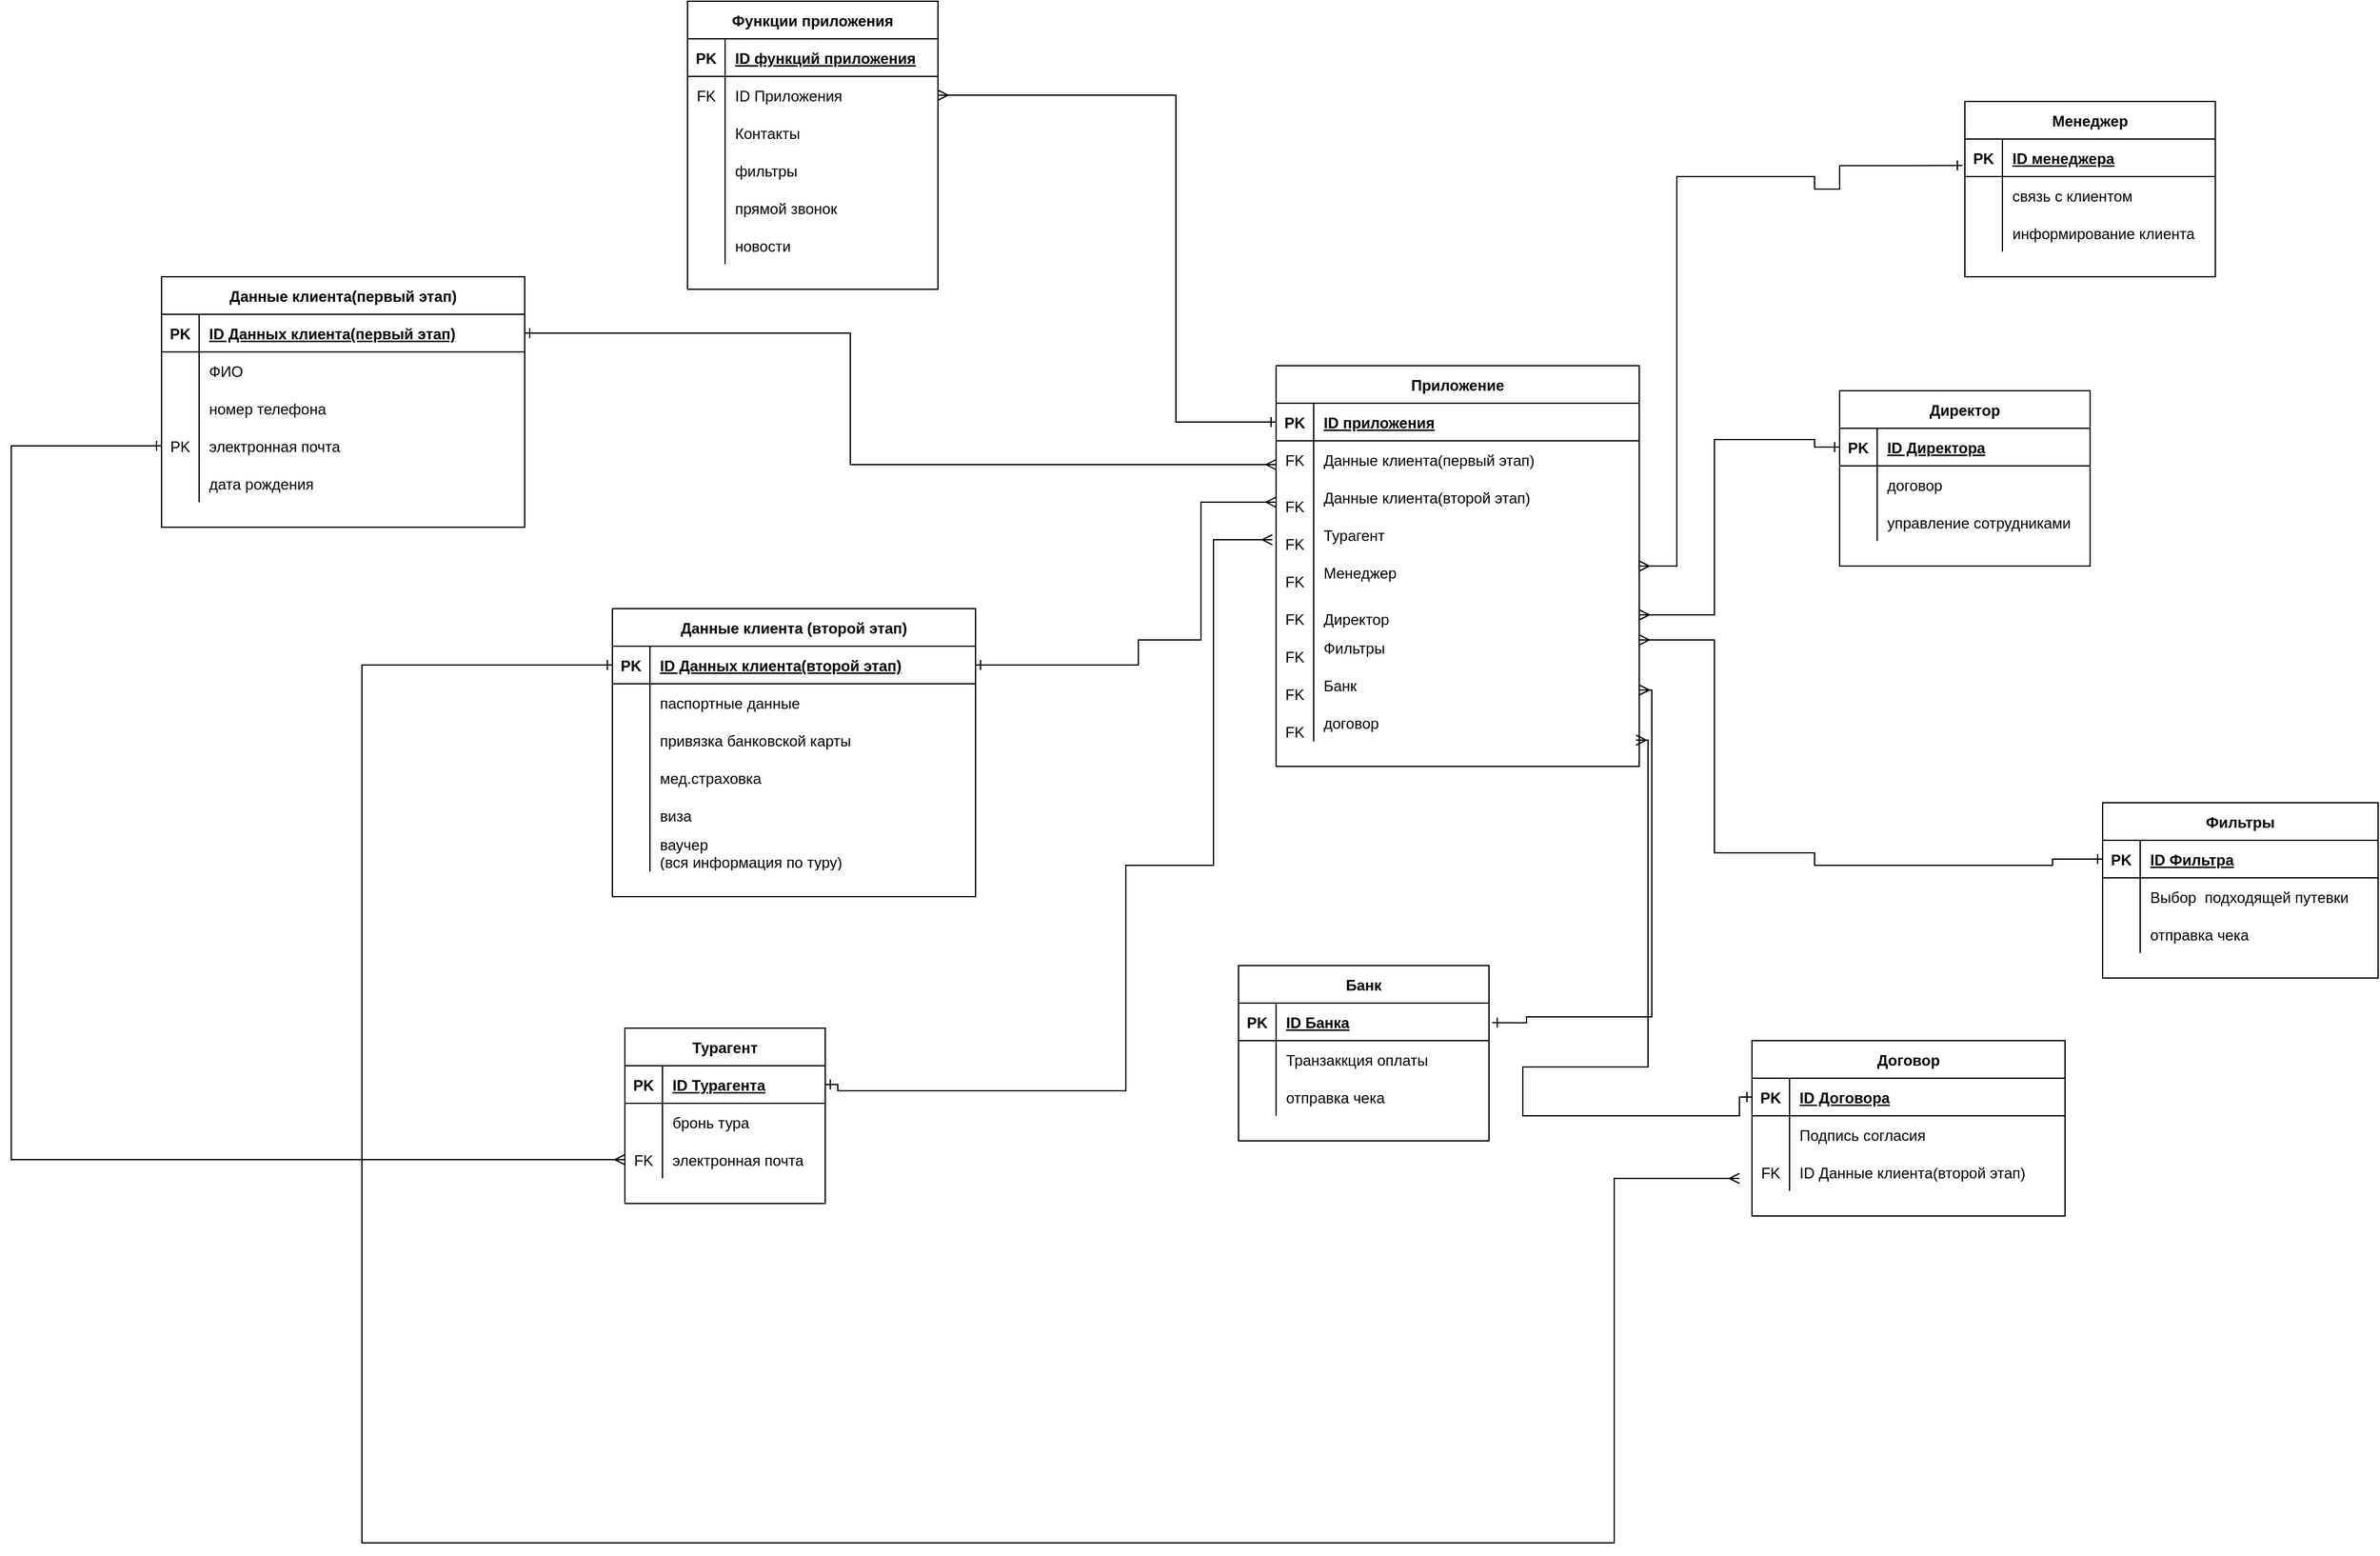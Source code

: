 <mxfile version="20.7.4" type="device"><diagram id="mZNyuh8ODdB-5tFxRqID" name="Страница 1"><mxGraphModel dx="5101" dy="1437" grid="1" gridSize="10" guides="1" tooltips="1" connect="1" arrows="1" fold="1" page="1" pageScale="1" pageWidth="1169" pageHeight="827" math="0" shadow="0"><root><mxCell id="0"/><mxCell id="1" parent="0"/><mxCell id="4Zf_6m6rm9GODiujFpxw-116" style="edgeStyle=orthogonalEdgeStyle;rounded=0;orthogonalLoop=1;jettySize=auto;html=1;entryX=0;entryY=0.5;entryDx=0;entryDy=0;startArrow=ERmany;startFill=0;endArrow=ERone;endFill=0;" parent="1" edge="1"><mxGeometry relative="1" as="geometry"><mxPoint x="-480" y="395.053" as="sourcePoint"/></mxGeometry></mxCell><mxCell id="Ouz95ra2-81Xp8shyPno-115" value="" style="shape=partialRectangle;connectable=0;fillColor=none;top=0;left=0;bottom=0;right=0;editable=1;overflow=hidden;" parent="1" vertex="1"><mxGeometry x="-540" y="980" width="30" height="30" as="geometry"><mxRectangle width="30" height="30" as="alternateBounds"/></mxGeometry></mxCell><mxCell id="kR16nOrH6bPC5DquWXWM-1" value="Данные клиента (второй этап)" style="shape=table;startSize=30;container=1;collapsible=1;childLayout=tableLayout;fixedRows=1;rowLines=0;fontStyle=1;align=center;resizeLast=1;" vertex="1" parent="1"><mxGeometry x="-1390" y="1275" width="290" height="230" as="geometry"/></mxCell><mxCell id="kR16nOrH6bPC5DquWXWM-2" value="" style="shape=tableRow;horizontal=0;startSize=0;swimlaneHead=0;swimlaneBody=0;fillColor=none;collapsible=0;dropTarget=0;points=[[0,0.5],[1,0.5]];portConstraint=eastwest;top=0;left=0;right=0;bottom=1;" vertex="1" parent="kR16nOrH6bPC5DquWXWM-1"><mxGeometry y="30" width="290" height="30" as="geometry"/></mxCell><mxCell id="kR16nOrH6bPC5DquWXWM-3" value="PK" style="shape=partialRectangle;connectable=0;fillColor=none;top=0;left=0;bottom=0;right=0;fontStyle=1;overflow=hidden;" vertex="1" parent="kR16nOrH6bPC5DquWXWM-2"><mxGeometry width="30" height="30" as="geometry"><mxRectangle width="30" height="30" as="alternateBounds"/></mxGeometry></mxCell><mxCell id="kR16nOrH6bPC5DquWXWM-4" value="ID Данных клиента(второй этап)" style="shape=partialRectangle;connectable=0;fillColor=none;top=0;left=0;bottom=0;right=0;align=left;spacingLeft=6;fontStyle=5;overflow=hidden;" vertex="1" parent="kR16nOrH6bPC5DquWXWM-2"><mxGeometry x="30" width="260" height="30" as="geometry"><mxRectangle width="260" height="30" as="alternateBounds"/></mxGeometry></mxCell><mxCell id="kR16nOrH6bPC5DquWXWM-5" value="" style="shape=tableRow;horizontal=0;startSize=0;swimlaneHead=0;swimlaneBody=0;fillColor=none;collapsible=0;dropTarget=0;points=[[0,0.5],[1,0.5]];portConstraint=eastwest;top=0;left=0;right=0;bottom=0;" vertex="1" parent="kR16nOrH6bPC5DquWXWM-1"><mxGeometry y="60" width="290" height="30" as="geometry"/></mxCell><mxCell id="kR16nOrH6bPC5DquWXWM-6" value="" style="shape=partialRectangle;connectable=0;fillColor=none;top=0;left=0;bottom=0;right=0;editable=1;overflow=hidden;" vertex="1" parent="kR16nOrH6bPC5DquWXWM-5"><mxGeometry width="30" height="30" as="geometry"><mxRectangle width="30" height="30" as="alternateBounds"/></mxGeometry></mxCell><mxCell id="kR16nOrH6bPC5DquWXWM-7" value="паспортные данные" style="shape=partialRectangle;connectable=0;fillColor=none;top=0;left=0;bottom=0;right=0;align=left;spacingLeft=6;overflow=hidden;" vertex="1" parent="kR16nOrH6bPC5DquWXWM-5"><mxGeometry x="30" width="260" height="30" as="geometry"><mxRectangle width="260" height="30" as="alternateBounds"/></mxGeometry></mxCell><mxCell id="kR16nOrH6bPC5DquWXWM-8" value="" style="shape=tableRow;horizontal=0;startSize=0;swimlaneHead=0;swimlaneBody=0;fillColor=none;collapsible=0;dropTarget=0;points=[[0,0.5],[1,0.5]];portConstraint=eastwest;top=0;left=0;right=0;bottom=0;" vertex="1" parent="kR16nOrH6bPC5DquWXWM-1"><mxGeometry y="90" width="290" height="30" as="geometry"/></mxCell><mxCell id="kR16nOrH6bPC5DquWXWM-9" value="" style="shape=partialRectangle;connectable=0;fillColor=none;top=0;left=0;bottom=0;right=0;editable=1;overflow=hidden;" vertex="1" parent="kR16nOrH6bPC5DquWXWM-8"><mxGeometry width="30" height="30" as="geometry"><mxRectangle width="30" height="30" as="alternateBounds"/></mxGeometry></mxCell><mxCell id="kR16nOrH6bPC5DquWXWM-10" value="привязка банковской карты" style="shape=partialRectangle;connectable=0;fillColor=none;top=0;left=0;bottom=0;right=0;align=left;spacingLeft=6;overflow=hidden;" vertex="1" parent="kR16nOrH6bPC5DquWXWM-8"><mxGeometry x="30" width="260" height="30" as="geometry"><mxRectangle width="260" height="30" as="alternateBounds"/></mxGeometry></mxCell><mxCell id="kR16nOrH6bPC5DquWXWM-11" value="" style="shape=tableRow;horizontal=0;startSize=0;swimlaneHead=0;swimlaneBody=0;fillColor=none;collapsible=0;dropTarget=0;points=[[0,0.5],[1,0.5]];portConstraint=eastwest;top=0;left=0;right=0;bottom=0;" vertex="1" parent="kR16nOrH6bPC5DquWXWM-1"><mxGeometry y="120" width="290" height="30" as="geometry"/></mxCell><mxCell id="kR16nOrH6bPC5DquWXWM-12" value="" style="shape=partialRectangle;connectable=0;fillColor=none;top=0;left=0;bottom=0;right=0;editable=1;overflow=hidden;" vertex="1" parent="kR16nOrH6bPC5DquWXWM-11"><mxGeometry width="30" height="30" as="geometry"><mxRectangle width="30" height="30" as="alternateBounds"/></mxGeometry></mxCell><mxCell id="kR16nOrH6bPC5DquWXWM-13" value="мед.страховка" style="shape=partialRectangle;connectable=0;fillColor=none;top=0;left=0;bottom=0;right=0;align=left;spacingLeft=6;overflow=hidden;" vertex="1" parent="kR16nOrH6bPC5DquWXWM-11"><mxGeometry x="30" width="260" height="30" as="geometry"><mxRectangle width="260" height="30" as="alternateBounds"/></mxGeometry></mxCell><mxCell id="kR16nOrH6bPC5DquWXWM-25" style="shape=tableRow;horizontal=0;startSize=0;swimlaneHead=0;swimlaneBody=0;fillColor=none;collapsible=0;dropTarget=0;points=[[0,0.5],[1,0.5]];portConstraint=eastwest;top=0;left=0;right=0;bottom=0;" vertex="1" parent="kR16nOrH6bPC5DquWXWM-1"><mxGeometry y="150" width="290" height="30" as="geometry"/></mxCell><mxCell id="kR16nOrH6bPC5DquWXWM-26" style="shape=partialRectangle;connectable=0;fillColor=none;top=0;left=0;bottom=0;right=0;editable=1;overflow=hidden;" vertex="1" parent="kR16nOrH6bPC5DquWXWM-25"><mxGeometry width="30" height="30" as="geometry"><mxRectangle width="30" height="30" as="alternateBounds"/></mxGeometry></mxCell><mxCell id="kR16nOrH6bPC5DquWXWM-27" value="виза" style="shape=partialRectangle;connectable=0;fillColor=none;top=0;left=0;bottom=0;right=0;align=left;spacingLeft=6;overflow=hidden;" vertex="1" parent="kR16nOrH6bPC5DquWXWM-25"><mxGeometry x="30" width="260" height="30" as="geometry"><mxRectangle width="260" height="30" as="alternateBounds"/></mxGeometry></mxCell><mxCell id="kR16nOrH6bPC5DquWXWM-22" style="shape=tableRow;horizontal=0;startSize=0;swimlaneHead=0;swimlaneBody=0;fillColor=none;collapsible=0;dropTarget=0;points=[[0,0.5],[1,0.5]];portConstraint=eastwest;top=0;left=0;right=0;bottom=0;" vertex="1" parent="kR16nOrH6bPC5DquWXWM-1"><mxGeometry y="180" width="290" height="30" as="geometry"/></mxCell><mxCell id="kR16nOrH6bPC5DquWXWM-23" style="shape=partialRectangle;connectable=0;fillColor=none;top=0;left=0;bottom=0;right=0;editable=1;overflow=hidden;" vertex="1" parent="kR16nOrH6bPC5DquWXWM-22"><mxGeometry width="30" height="30" as="geometry"><mxRectangle width="30" height="30" as="alternateBounds"/></mxGeometry></mxCell><mxCell id="kR16nOrH6bPC5DquWXWM-24" value="ваучер&#xA;(вся информация по туру)" style="shape=partialRectangle;connectable=0;fillColor=none;top=0;left=0;bottom=0;right=0;align=left;spacingLeft=6;overflow=hidden;" vertex="1" parent="kR16nOrH6bPC5DquWXWM-22"><mxGeometry x="30" width="260" height="30" as="geometry"><mxRectangle width="260" height="30" as="alternateBounds"/></mxGeometry></mxCell><mxCell id="kR16nOrH6bPC5DquWXWM-29" value="Данные клиента(первый этап)" style="shape=table;startSize=30;container=1;collapsible=1;childLayout=tableLayout;fixedRows=1;rowLines=0;fontStyle=1;align=center;resizeLast=1;" vertex="1" parent="1"><mxGeometry x="-1750" y="1010" width="290" height="200" as="geometry"/></mxCell><mxCell id="kR16nOrH6bPC5DquWXWM-30" value="" style="shape=tableRow;horizontal=0;startSize=0;swimlaneHead=0;swimlaneBody=0;fillColor=none;collapsible=0;dropTarget=0;points=[[0,0.5],[1,0.5]];portConstraint=eastwest;top=0;left=0;right=0;bottom=1;" vertex="1" parent="kR16nOrH6bPC5DquWXWM-29"><mxGeometry y="30" width="290" height="30" as="geometry"/></mxCell><mxCell id="kR16nOrH6bPC5DquWXWM-31" value="PK" style="shape=partialRectangle;connectable=0;fillColor=none;top=0;left=0;bottom=0;right=0;fontStyle=1;overflow=hidden;" vertex="1" parent="kR16nOrH6bPC5DquWXWM-30"><mxGeometry width="30" height="30" as="geometry"><mxRectangle width="30" height="30" as="alternateBounds"/></mxGeometry></mxCell><mxCell id="kR16nOrH6bPC5DquWXWM-32" value="ID Данных клиента(первый этап)" style="shape=partialRectangle;connectable=0;fillColor=none;top=0;left=0;bottom=0;right=0;align=left;spacingLeft=6;fontStyle=5;overflow=hidden;" vertex="1" parent="kR16nOrH6bPC5DquWXWM-30"><mxGeometry x="30" width="260" height="30" as="geometry"><mxRectangle width="260" height="30" as="alternateBounds"/></mxGeometry></mxCell><mxCell id="kR16nOrH6bPC5DquWXWM-33" value="" style="shape=tableRow;horizontal=0;startSize=0;swimlaneHead=0;swimlaneBody=0;fillColor=none;collapsible=0;dropTarget=0;points=[[0,0.5],[1,0.5]];portConstraint=eastwest;top=0;left=0;right=0;bottom=0;" vertex="1" parent="kR16nOrH6bPC5DquWXWM-29"><mxGeometry y="60" width="290" height="30" as="geometry"/></mxCell><mxCell id="kR16nOrH6bPC5DquWXWM-34" value="" style="shape=partialRectangle;connectable=0;fillColor=none;top=0;left=0;bottom=0;right=0;editable=1;overflow=hidden;" vertex="1" parent="kR16nOrH6bPC5DquWXWM-33"><mxGeometry width="30" height="30" as="geometry"><mxRectangle width="30" height="30" as="alternateBounds"/></mxGeometry></mxCell><mxCell id="kR16nOrH6bPC5DquWXWM-35" value="ФИО" style="shape=partialRectangle;connectable=0;fillColor=none;top=0;left=0;bottom=0;right=0;align=left;spacingLeft=6;overflow=hidden;" vertex="1" parent="kR16nOrH6bPC5DquWXWM-33"><mxGeometry x="30" width="260" height="30" as="geometry"><mxRectangle width="260" height="30" as="alternateBounds"/></mxGeometry></mxCell><mxCell id="kR16nOrH6bPC5DquWXWM-36" value="" style="shape=tableRow;horizontal=0;startSize=0;swimlaneHead=0;swimlaneBody=0;fillColor=none;collapsible=0;dropTarget=0;points=[[0,0.5],[1,0.5]];portConstraint=eastwest;top=0;left=0;right=0;bottom=0;" vertex="1" parent="kR16nOrH6bPC5DquWXWM-29"><mxGeometry y="90" width="290" height="30" as="geometry"/></mxCell><mxCell id="kR16nOrH6bPC5DquWXWM-37" value="" style="shape=partialRectangle;connectable=0;fillColor=none;top=0;left=0;bottom=0;right=0;editable=1;overflow=hidden;" vertex="1" parent="kR16nOrH6bPC5DquWXWM-36"><mxGeometry width="30" height="30" as="geometry"><mxRectangle width="30" height="30" as="alternateBounds"/></mxGeometry></mxCell><mxCell id="kR16nOrH6bPC5DquWXWM-38" value="номер телефона" style="shape=partialRectangle;connectable=0;fillColor=none;top=0;left=0;bottom=0;right=0;align=left;spacingLeft=6;overflow=hidden;" vertex="1" parent="kR16nOrH6bPC5DquWXWM-36"><mxGeometry x="30" width="260" height="30" as="geometry"><mxRectangle width="260" height="30" as="alternateBounds"/></mxGeometry></mxCell><mxCell id="kR16nOrH6bPC5DquWXWM-39" value="" style="shape=tableRow;horizontal=0;startSize=0;swimlaneHead=0;swimlaneBody=0;fillColor=none;collapsible=0;dropTarget=0;points=[[0,0.5],[1,0.5]];portConstraint=eastwest;top=0;left=0;right=0;bottom=0;" vertex="1" parent="kR16nOrH6bPC5DquWXWM-29"><mxGeometry y="120" width="290" height="30" as="geometry"/></mxCell><mxCell id="kR16nOrH6bPC5DquWXWM-40" value="PK" style="shape=partialRectangle;connectable=0;fillColor=none;top=0;left=0;bottom=0;right=0;editable=1;overflow=hidden;" vertex="1" parent="kR16nOrH6bPC5DquWXWM-39"><mxGeometry width="30" height="30" as="geometry"><mxRectangle width="30" height="30" as="alternateBounds"/></mxGeometry></mxCell><mxCell id="kR16nOrH6bPC5DquWXWM-41" value="электронная почта" style="shape=partialRectangle;connectable=0;fillColor=none;top=0;left=0;bottom=0;right=0;align=left;spacingLeft=6;overflow=hidden;" vertex="1" parent="kR16nOrH6bPC5DquWXWM-39"><mxGeometry x="30" width="260" height="30" as="geometry"><mxRectangle width="260" height="30" as="alternateBounds"/></mxGeometry></mxCell><mxCell id="kR16nOrH6bPC5DquWXWM-42" style="shape=tableRow;horizontal=0;startSize=0;swimlaneHead=0;swimlaneBody=0;fillColor=none;collapsible=0;dropTarget=0;points=[[0,0.5],[1,0.5]];portConstraint=eastwest;top=0;left=0;right=0;bottom=0;" vertex="1" parent="kR16nOrH6bPC5DquWXWM-29"><mxGeometry y="150" width="290" height="30" as="geometry"/></mxCell><mxCell id="kR16nOrH6bPC5DquWXWM-43" style="shape=partialRectangle;connectable=0;fillColor=none;top=0;left=0;bottom=0;right=0;editable=1;overflow=hidden;" vertex="1" parent="kR16nOrH6bPC5DquWXWM-42"><mxGeometry width="30" height="30" as="geometry"><mxRectangle width="30" height="30" as="alternateBounds"/></mxGeometry></mxCell><mxCell id="kR16nOrH6bPC5DquWXWM-44" value="дата рождения" style="shape=partialRectangle;connectable=0;fillColor=none;top=0;left=0;bottom=0;right=0;align=left;spacingLeft=6;overflow=hidden;" vertex="1" parent="kR16nOrH6bPC5DquWXWM-42"><mxGeometry x="30" width="260" height="30" as="geometry"><mxRectangle width="260" height="30" as="alternateBounds"/></mxGeometry></mxCell><mxCell id="kR16nOrH6bPC5DquWXWM-48" value="Приложение" style="shape=table;startSize=30;container=1;collapsible=1;childLayout=tableLayout;fixedRows=1;rowLines=0;fontStyle=1;align=center;resizeLast=1;" vertex="1" parent="1"><mxGeometry x="-860" y="1081" width="290" height="320" as="geometry"/></mxCell><mxCell id="kR16nOrH6bPC5DquWXWM-49" value="" style="shape=tableRow;horizontal=0;startSize=0;swimlaneHead=0;swimlaneBody=0;fillColor=none;collapsible=0;dropTarget=0;points=[[0,0.5],[1,0.5]];portConstraint=eastwest;top=0;left=0;right=0;bottom=1;" vertex="1" parent="kR16nOrH6bPC5DquWXWM-48"><mxGeometry y="30" width="290" height="30" as="geometry"/></mxCell><mxCell id="kR16nOrH6bPC5DquWXWM-50" value="PK" style="shape=partialRectangle;connectable=0;fillColor=none;top=0;left=0;bottom=0;right=0;fontStyle=1;overflow=hidden;" vertex="1" parent="kR16nOrH6bPC5DquWXWM-49"><mxGeometry width="30" height="30" as="geometry"><mxRectangle width="30" height="30" as="alternateBounds"/></mxGeometry></mxCell><mxCell id="kR16nOrH6bPC5DquWXWM-51" value="ID приложения " style="shape=partialRectangle;connectable=0;fillColor=none;top=0;left=0;bottom=0;right=0;align=left;spacingLeft=6;fontStyle=5;overflow=hidden;" vertex="1" parent="kR16nOrH6bPC5DquWXWM-49"><mxGeometry x="30" width="260" height="30" as="geometry"><mxRectangle width="260" height="30" as="alternateBounds"/></mxGeometry></mxCell><mxCell id="kR16nOrH6bPC5DquWXWM-52" value="" style="shape=tableRow;horizontal=0;startSize=0;swimlaneHead=0;swimlaneBody=0;fillColor=none;collapsible=0;dropTarget=0;points=[[0,0.5],[1,0.5]];portConstraint=eastwest;top=0;left=0;right=0;bottom=0;" vertex="1" parent="kR16nOrH6bPC5DquWXWM-48"><mxGeometry y="60" width="290" height="30" as="geometry"/></mxCell><mxCell id="kR16nOrH6bPC5DquWXWM-53" value="FK" style="shape=partialRectangle;connectable=0;fillColor=none;top=0;left=0;bottom=0;right=0;editable=1;overflow=hidden;" vertex="1" parent="kR16nOrH6bPC5DquWXWM-52"><mxGeometry width="30" height="30" as="geometry"><mxRectangle width="30" height="30" as="alternateBounds"/></mxGeometry></mxCell><mxCell id="kR16nOrH6bPC5DquWXWM-54" value="Данные клиента(первый этап)" style="shape=partialRectangle;connectable=0;fillColor=none;top=0;left=0;bottom=0;right=0;align=left;spacingLeft=6;overflow=hidden;" vertex="1" parent="kR16nOrH6bPC5DquWXWM-52"><mxGeometry x="30" width="260" height="30" as="geometry"><mxRectangle width="260" height="30" as="alternateBounds"/></mxGeometry></mxCell><mxCell id="kR16nOrH6bPC5DquWXWM-55" value="" style="shape=tableRow;horizontal=0;startSize=0;swimlaneHead=0;swimlaneBody=0;fillColor=none;collapsible=0;dropTarget=0;points=[[0,0.5],[1,0.5]];portConstraint=eastwest;top=0;left=0;right=0;bottom=0;" vertex="1" parent="kR16nOrH6bPC5DquWXWM-48"><mxGeometry y="90" width="290" height="30" as="geometry"/></mxCell><mxCell id="kR16nOrH6bPC5DquWXWM-56" value="&#xA;FK&#xA;&#xA;" style="shape=partialRectangle;connectable=0;fillColor=none;top=0;left=0;bottom=0;right=0;editable=1;overflow=hidden;" vertex="1" parent="kR16nOrH6bPC5DquWXWM-55"><mxGeometry width="30" height="30" as="geometry"><mxRectangle width="30" height="30" as="alternateBounds"/></mxGeometry></mxCell><mxCell id="kR16nOrH6bPC5DquWXWM-57" value="Данные клиента(второй этап)" style="shape=partialRectangle;connectable=0;fillColor=none;top=0;left=0;bottom=0;right=0;align=left;spacingLeft=6;overflow=hidden;" vertex="1" parent="kR16nOrH6bPC5DquWXWM-55"><mxGeometry x="30" width="260" height="30" as="geometry"><mxRectangle width="260" height="30" as="alternateBounds"/></mxGeometry></mxCell><mxCell id="kR16nOrH6bPC5DquWXWM-58" value="" style="shape=tableRow;horizontal=0;startSize=0;swimlaneHead=0;swimlaneBody=0;fillColor=none;collapsible=0;dropTarget=0;points=[[0,0.5],[1,0.5]];portConstraint=eastwest;top=0;left=0;right=0;bottom=0;" vertex="1" parent="kR16nOrH6bPC5DquWXWM-48"><mxGeometry y="120" width="290" height="30" as="geometry"/></mxCell><mxCell id="kR16nOrH6bPC5DquWXWM-59" value="&#xA;FK&#xA;&#xA;" style="shape=partialRectangle;connectable=0;fillColor=none;top=0;left=0;bottom=0;right=0;editable=1;overflow=hidden;" vertex="1" parent="kR16nOrH6bPC5DquWXWM-58"><mxGeometry width="30" height="30" as="geometry"><mxRectangle width="30" height="30" as="alternateBounds"/></mxGeometry></mxCell><mxCell id="kR16nOrH6bPC5DquWXWM-60" value="Турагент" style="shape=partialRectangle;connectable=0;fillColor=none;top=0;left=0;bottom=0;right=0;align=left;spacingLeft=6;overflow=hidden;" vertex="1" parent="kR16nOrH6bPC5DquWXWM-58"><mxGeometry x="30" width="260" height="30" as="geometry"><mxRectangle width="260" height="30" as="alternateBounds"/></mxGeometry></mxCell><mxCell id="kR16nOrH6bPC5DquWXWM-61" style="shape=tableRow;horizontal=0;startSize=0;swimlaneHead=0;swimlaneBody=0;fillColor=none;collapsible=0;dropTarget=0;points=[[0,0.5],[1,0.5]];portConstraint=eastwest;top=0;left=0;right=0;bottom=0;" vertex="1" parent="kR16nOrH6bPC5DquWXWM-48"><mxGeometry y="150" width="290" height="30" as="geometry"/></mxCell><mxCell id="kR16nOrH6bPC5DquWXWM-62" value="&#xA;FK&#xA;&#xA;" style="shape=partialRectangle;connectable=0;fillColor=none;top=0;left=0;bottom=0;right=0;editable=1;overflow=hidden;" vertex="1" parent="kR16nOrH6bPC5DquWXWM-61"><mxGeometry width="30" height="30" as="geometry"><mxRectangle width="30" height="30" as="alternateBounds"/></mxGeometry></mxCell><mxCell id="kR16nOrH6bPC5DquWXWM-63" value="Менеджер" style="shape=partialRectangle;connectable=0;fillColor=none;top=0;left=0;bottom=0;right=0;align=left;spacingLeft=6;overflow=hidden;" vertex="1" parent="kR16nOrH6bPC5DquWXWM-61"><mxGeometry x="30" width="260" height="30" as="geometry"><mxRectangle width="260" height="30" as="alternateBounds"/></mxGeometry></mxCell><mxCell id="kR16nOrH6bPC5DquWXWM-64" style="shape=tableRow;horizontal=0;startSize=0;swimlaneHead=0;swimlaneBody=0;fillColor=none;collapsible=0;dropTarget=0;points=[[0,0.5],[1,0.5]];portConstraint=eastwest;top=0;left=0;right=0;bottom=0;" vertex="1" parent="kR16nOrH6bPC5DquWXWM-48"><mxGeometry y="180" width="290" height="30" as="geometry"/></mxCell><mxCell id="kR16nOrH6bPC5DquWXWM-65" value="&#xA;FK&#xA;&#xA;" style="shape=partialRectangle;connectable=0;fillColor=none;top=0;left=0;bottom=0;right=0;editable=1;overflow=hidden;" vertex="1" parent="kR16nOrH6bPC5DquWXWM-64"><mxGeometry width="30" height="30" as="geometry"><mxRectangle width="30" height="30" as="alternateBounds"/></mxGeometry></mxCell><mxCell id="kR16nOrH6bPC5DquWXWM-66" value="&#xA;Директор&#xA;&#xA;" style="shape=partialRectangle;connectable=0;fillColor=none;top=0;left=0;bottom=0;right=0;align=left;spacingLeft=6;overflow=hidden;" vertex="1" parent="kR16nOrH6bPC5DquWXWM-64"><mxGeometry x="30" width="260" height="30" as="geometry"><mxRectangle width="260" height="30" as="alternateBounds"/></mxGeometry></mxCell><mxCell id="kR16nOrH6bPC5DquWXWM-67" style="shape=tableRow;horizontal=0;startSize=0;swimlaneHead=0;swimlaneBody=0;fillColor=none;collapsible=0;dropTarget=0;points=[[0,0.5],[1,0.5]];portConstraint=eastwest;top=0;left=0;right=0;bottom=0;" vertex="1" parent="kR16nOrH6bPC5DquWXWM-48"><mxGeometry y="210" width="290" height="30" as="geometry"/></mxCell><mxCell id="kR16nOrH6bPC5DquWXWM-68" value="&#xA;FK&#xA;&#xA;" style="shape=partialRectangle;connectable=0;fillColor=none;top=0;left=0;bottom=0;right=0;editable=1;overflow=hidden;" vertex="1" parent="kR16nOrH6bPC5DquWXWM-67"><mxGeometry width="30" height="30" as="geometry"><mxRectangle width="30" height="30" as="alternateBounds"/></mxGeometry></mxCell><mxCell id="kR16nOrH6bPC5DquWXWM-69" value="Фильтры" style="shape=partialRectangle;connectable=0;fillColor=none;top=0;left=0;bottom=0;right=0;align=left;spacingLeft=6;overflow=hidden;" vertex="1" parent="kR16nOrH6bPC5DquWXWM-67"><mxGeometry x="30" width="260" height="30" as="geometry"><mxRectangle width="260" height="30" as="alternateBounds"/></mxGeometry></mxCell><mxCell id="kR16nOrH6bPC5DquWXWM-70" style="shape=tableRow;horizontal=0;startSize=0;swimlaneHead=0;swimlaneBody=0;fillColor=none;collapsible=0;dropTarget=0;points=[[0,0.5],[1,0.5]];portConstraint=eastwest;top=0;left=0;right=0;bottom=0;" vertex="1" parent="kR16nOrH6bPC5DquWXWM-48"><mxGeometry y="240" width="290" height="30" as="geometry"/></mxCell><mxCell id="kR16nOrH6bPC5DquWXWM-71" value="&#xA;FK&#xA;&#xA;" style="shape=partialRectangle;connectable=0;fillColor=none;top=0;left=0;bottom=0;right=0;editable=1;overflow=hidden;" vertex="1" parent="kR16nOrH6bPC5DquWXWM-70"><mxGeometry width="30" height="30" as="geometry"><mxRectangle width="30" height="30" as="alternateBounds"/></mxGeometry></mxCell><mxCell id="kR16nOrH6bPC5DquWXWM-72" value="Банк" style="shape=partialRectangle;connectable=0;fillColor=none;top=0;left=0;bottom=0;right=0;align=left;spacingLeft=6;overflow=hidden;" vertex="1" parent="kR16nOrH6bPC5DquWXWM-70"><mxGeometry x="30" width="260" height="30" as="geometry"><mxRectangle width="260" height="30" as="alternateBounds"/></mxGeometry></mxCell><mxCell id="kR16nOrH6bPC5DquWXWM-73" style="shape=tableRow;horizontal=0;startSize=0;swimlaneHead=0;swimlaneBody=0;fillColor=none;collapsible=0;dropTarget=0;points=[[0,0.5],[1,0.5]];portConstraint=eastwest;top=0;left=0;right=0;bottom=0;" vertex="1" parent="kR16nOrH6bPC5DquWXWM-48"><mxGeometry y="270" width="290" height="30" as="geometry"/></mxCell><mxCell id="kR16nOrH6bPC5DquWXWM-74" value="&#xA;FK&#xA;&#xA;" style="shape=partialRectangle;connectable=0;fillColor=none;top=0;left=0;bottom=0;right=0;editable=1;overflow=hidden;" vertex="1" parent="kR16nOrH6bPC5DquWXWM-73"><mxGeometry width="30" height="30" as="geometry"><mxRectangle width="30" height="30" as="alternateBounds"/></mxGeometry></mxCell><mxCell id="kR16nOrH6bPC5DquWXWM-75" value="договор" style="shape=partialRectangle;connectable=0;fillColor=none;top=0;left=0;bottom=0;right=0;align=left;spacingLeft=6;overflow=hidden;" vertex="1" parent="kR16nOrH6bPC5DquWXWM-73"><mxGeometry x="30" width="260" height="30" as="geometry"><mxRectangle width="260" height="30" as="alternateBounds"/></mxGeometry></mxCell><mxCell id="kR16nOrH6bPC5DquWXWM-76" value="Турагент" style="shape=table;startSize=30;container=1;collapsible=1;childLayout=tableLayout;fixedRows=1;rowLines=0;fontStyle=1;align=center;resizeLast=1;" vertex="1" parent="1"><mxGeometry x="-1380" y="1610" width="160" height="140" as="geometry"/></mxCell><mxCell id="kR16nOrH6bPC5DquWXWM-77" value="" style="shape=tableRow;horizontal=0;startSize=0;swimlaneHead=0;swimlaneBody=0;fillColor=none;collapsible=0;dropTarget=0;points=[[0,0.5],[1,0.5]];portConstraint=eastwest;top=0;left=0;right=0;bottom=1;" vertex="1" parent="kR16nOrH6bPC5DquWXWM-76"><mxGeometry y="30" width="160" height="30" as="geometry"/></mxCell><mxCell id="kR16nOrH6bPC5DquWXWM-78" value="PK" style="shape=partialRectangle;connectable=0;fillColor=none;top=0;left=0;bottom=0;right=0;fontStyle=1;overflow=hidden;" vertex="1" parent="kR16nOrH6bPC5DquWXWM-77"><mxGeometry width="30" height="30" as="geometry"><mxRectangle width="30" height="30" as="alternateBounds"/></mxGeometry></mxCell><mxCell id="kR16nOrH6bPC5DquWXWM-79" value="ID Турагента" style="shape=partialRectangle;connectable=0;fillColor=none;top=0;left=0;bottom=0;right=0;align=left;spacingLeft=6;fontStyle=5;overflow=hidden;" vertex="1" parent="kR16nOrH6bPC5DquWXWM-77"><mxGeometry x="30" width="130" height="30" as="geometry"><mxRectangle width="130" height="30" as="alternateBounds"/></mxGeometry></mxCell><mxCell id="kR16nOrH6bPC5DquWXWM-80" value="" style="shape=tableRow;horizontal=0;startSize=0;swimlaneHead=0;swimlaneBody=0;fillColor=none;collapsible=0;dropTarget=0;points=[[0,0.5],[1,0.5]];portConstraint=eastwest;top=0;left=0;right=0;bottom=0;" vertex="1" parent="kR16nOrH6bPC5DquWXWM-76"><mxGeometry y="60" width="160" height="30" as="geometry"/></mxCell><mxCell id="kR16nOrH6bPC5DquWXWM-81" value="" style="shape=partialRectangle;connectable=0;fillColor=none;top=0;left=0;bottom=0;right=0;editable=1;overflow=hidden;" vertex="1" parent="kR16nOrH6bPC5DquWXWM-80"><mxGeometry width="30" height="30" as="geometry"><mxRectangle width="30" height="30" as="alternateBounds"/></mxGeometry></mxCell><mxCell id="kR16nOrH6bPC5DquWXWM-82" value="бронь тура" style="shape=partialRectangle;connectable=0;fillColor=none;top=0;left=0;bottom=0;right=0;align=left;spacingLeft=6;overflow=hidden;" vertex="1" parent="kR16nOrH6bPC5DquWXWM-80"><mxGeometry x="30" width="130" height="30" as="geometry"><mxRectangle width="130" height="30" as="alternateBounds"/></mxGeometry></mxCell><mxCell id="kR16nOrH6bPC5DquWXWM-83" value="" style="shape=tableRow;horizontal=0;startSize=0;swimlaneHead=0;swimlaneBody=0;fillColor=none;collapsible=0;dropTarget=0;points=[[0,0.5],[1,0.5]];portConstraint=eastwest;top=0;left=0;right=0;bottom=0;" vertex="1" parent="kR16nOrH6bPC5DquWXWM-76"><mxGeometry y="90" width="160" height="30" as="geometry"/></mxCell><mxCell id="kR16nOrH6bPC5DquWXWM-84" value="FK" style="shape=partialRectangle;connectable=0;fillColor=none;top=0;left=0;bottom=0;right=0;editable=1;overflow=hidden;" vertex="1" parent="kR16nOrH6bPC5DquWXWM-83"><mxGeometry width="30" height="30" as="geometry"><mxRectangle width="30" height="30" as="alternateBounds"/></mxGeometry></mxCell><mxCell id="kR16nOrH6bPC5DquWXWM-85" value="электронная почта" style="shape=partialRectangle;connectable=0;fillColor=none;top=0;left=0;bottom=0;right=0;align=left;spacingLeft=6;overflow=hidden;" vertex="1" parent="kR16nOrH6bPC5DquWXWM-83"><mxGeometry x="30" width="130" height="30" as="geometry"><mxRectangle width="130" height="30" as="alternateBounds"/></mxGeometry></mxCell><mxCell id="kR16nOrH6bPC5DquWXWM-95" value="Менеджер" style="shape=table;startSize=30;container=1;collapsible=1;childLayout=tableLayout;fixedRows=1;rowLines=0;fontStyle=1;align=center;resizeLast=1;" vertex="1" parent="1"><mxGeometry x="-310" y="870" width="200" height="140" as="geometry"/></mxCell><mxCell id="kR16nOrH6bPC5DquWXWM-96" value="" style="shape=tableRow;horizontal=0;startSize=0;swimlaneHead=0;swimlaneBody=0;fillColor=none;collapsible=0;dropTarget=0;points=[[0,0.5],[1,0.5]];portConstraint=eastwest;top=0;left=0;right=0;bottom=1;" vertex="1" parent="kR16nOrH6bPC5DquWXWM-95"><mxGeometry y="30" width="200" height="30" as="geometry"/></mxCell><mxCell id="kR16nOrH6bPC5DquWXWM-97" value="PK" style="shape=partialRectangle;connectable=0;fillColor=none;top=0;left=0;bottom=0;right=0;fontStyle=1;overflow=hidden;" vertex="1" parent="kR16nOrH6bPC5DquWXWM-96"><mxGeometry width="30" height="30" as="geometry"><mxRectangle width="30" height="30" as="alternateBounds"/></mxGeometry></mxCell><mxCell id="kR16nOrH6bPC5DquWXWM-98" value="ID менеджера" style="shape=partialRectangle;connectable=0;fillColor=none;top=0;left=0;bottom=0;right=0;align=left;spacingLeft=6;fontStyle=5;overflow=hidden;" vertex="1" parent="kR16nOrH6bPC5DquWXWM-96"><mxGeometry x="30" width="170" height="30" as="geometry"><mxRectangle width="170" height="30" as="alternateBounds"/></mxGeometry></mxCell><mxCell id="kR16nOrH6bPC5DquWXWM-99" value="" style="shape=tableRow;horizontal=0;startSize=0;swimlaneHead=0;swimlaneBody=0;fillColor=none;collapsible=0;dropTarget=0;points=[[0,0.5],[1,0.5]];portConstraint=eastwest;top=0;left=0;right=0;bottom=0;" vertex="1" parent="kR16nOrH6bPC5DquWXWM-95"><mxGeometry y="60" width="200" height="30" as="geometry"/></mxCell><mxCell id="kR16nOrH6bPC5DquWXWM-100" value="" style="shape=partialRectangle;connectable=0;fillColor=none;top=0;left=0;bottom=0;right=0;editable=1;overflow=hidden;" vertex="1" parent="kR16nOrH6bPC5DquWXWM-99"><mxGeometry width="30" height="30" as="geometry"><mxRectangle width="30" height="30" as="alternateBounds"/></mxGeometry></mxCell><mxCell id="kR16nOrH6bPC5DquWXWM-101" value="связь с клиентом" style="shape=partialRectangle;connectable=0;fillColor=none;top=0;left=0;bottom=0;right=0;align=left;spacingLeft=6;overflow=hidden;" vertex="1" parent="kR16nOrH6bPC5DquWXWM-99"><mxGeometry x="30" width="170" height="30" as="geometry"><mxRectangle width="170" height="30" as="alternateBounds"/></mxGeometry></mxCell><mxCell id="kR16nOrH6bPC5DquWXWM-102" value="" style="shape=tableRow;horizontal=0;startSize=0;swimlaneHead=0;swimlaneBody=0;fillColor=none;collapsible=0;dropTarget=0;points=[[0,0.5],[1,0.5]];portConstraint=eastwest;top=0;left=0;right=0;bottom=0;" vertex="1" parent="kR16nOrH6bPC5DquWXWM-95"><mxGeometry y="90" width="200" height="30" as="geometry"/></mxCell><mxCell id="kR16nOrH6bPC5DquWXWM-103" value="" style="shape=partialRectangle;connectable=0;fillColor=none;top=0;left=0;bottom=0;right=0;editable=1;overflow=hidden;" vertex="1" parent="kR16nOrH6bPC5DquWXWM-102"><mxGeometry width="30" height="30" as="geometry"><mxRectangle width="30" height="30" as="alternateBounds"/></mxGeometry></mxCell><mxCell id="kR16nOrH6bPC5DquWXWM-104" value="информирование клиента" style="shape=partialRectangle;connectable=0;fillColor=none;top=0;left=0;bottom=0;right=0;align=left;spacingLeft=6;overflow=hidden;" vertex="1" parent="kR16nOrH6bPC5DquWXWM-102"><mxGeometry x="30" width="170" height="30" as="geometry"><mxRectangle width="170" height="30" as="alternateBounds"/></mxGeometry></mxCell><mxCell id="kR16nOrH6bPC5DquWXWM-105" value="Директор" style="shape=table;startSize=30;container=1;collapsible=1;childLayout=tableLayout;fixedRows=1;rowLines=0;fontStyle=1;align=center;resizeLast=1;" vertex="1" parent="1"><mxGeometry x="-410" y="1101" width="200" height="140" as="geometry"/></mxCell><mxCell id="kR16nOrH6bPC5DquWXWM-106" value="" style="shape=tableRow;horizontal=0;startSize=0;swimlaneHead=0;swimlaneBody=0;fillColor=none;collapsible=0;dropTarget=0;points=[[0,0.5],[1,0.5]];portConstraint=eastwest;top=0;left=0;right=0;bottom=1;" vertex="1" parent="kR16nOrH6bPC5DquWXWM-105"><mxGeometry y="30" width="200" height="30" as="geometry"/></mxCell><mxCell id="kR16nOrH6bPC5DquWXWM-107" value="PK" style="shape=partialRectangle;connectable=0;fillColor=none;top=0;left=0;bottom=0;right=0;fontStyle=1;overflow=hidden;" vertex="1" parent="kR16nOrH6bPC5DquWXWM-106"><mxGeometry width="30" height="30" as="geometry"><mxRectangle width="30" height="30" as="alternateBounds"/></mxGeometry></mxCell><mxCell id="kR16nOrH6bPC5DquWXWM-108" value="ID Директора" style="shape=partialRectangle;connectable=0;fillColor=none;top=0;left=0;bottom=0;right=0;align=left;spacingLeft=6;fontStyle=5;overflow=hidden;" vertex="1" parent="kR16nOrH6bPC5DquWXWM-106"><mxGeometry x="30" width="170" height="30" as="geometry"><mxRectangle width="170" height="30" as="alternateBounds"/></mxGeometry></mxCell><mxCell id="kR16nOrH6bPC5DquWXWM-109" value="" style="shape=tableRow;horizontal=0;startSize=0;swimlaneHead=0;swimlaneBody=0;fillColor=none;collapsible=0;dropTarget=0;points=[[0,0.5],[1,0.5]];portConstraint=eastwest;top=0;left=0;right=0;bottom=0;" vertex="1" parent="kR16nOrH6bPC5DquWXWM-105"><mxGeometry y="60" width="200" height="30" as="geometry"/></mxCell><mxCell id="kR16nOrH6bPC5DquWXWM-110" value="" style="shape=partialRectangle;connectable=0;fillColor=none;top=0;left=0;bottom=0;right=0;editable=1;overflow=hidden;" vertex="1" parent="kR16nOrH6bPC5DquWXWM-109"><mxGeometry width="30" height="30" as="geometry"><mxRectangle width="30" height="30" as="alternateBounds"/></mxGeometry></mxCell><mxCell id="kR16nOrH6bPC5DquWXWM-111" value="договор " style="shape=partialRectangle;connectable=0;fillColor=none;top=0;left=0;bottom=0;right=0;align=left;spacingLeft=6;overflow=hidden;" vertex="1" parent="kR16nOrH6bPC5DquWXWM-109"><mxGeometry x="30" width="170" height="30" as="geometry"><mxRectangle width="170" height="30" as="alternateBounds"/></mxGeometry></mxCell><mxCell id="kR16nOrH6bPC5DquWXWM-112" value="" style="shape=tableRow;horizontal=0;startSize=0;swimlaneHead=0;swimlaneBody=0;fillColor=none;collapsible=0;dropTarget=0;points=[[0,0.5],[1,0.5]];portConstraint=eastwest;top=0;left=0;right=0;bottom=0;" vertex="1" parent="kR16nOrH6bPC5DquWXWM-105"><mxGeometry y="90" width="200" height="30" as="geometry"/></mxCell><mxCell id="kR16nOrH6bPC5DquWXWM-113" value="" style="shape=partialRectangle;connectable=0;fillColor=none;top=0;left=0;bottom=0;right=0;editable=1;overflow=hidden;" vertex="1" parent="kR16nOrH6bPC5DquWXWM-112"><mxGeometry width="30" height="30" as="geometry"><mxRectangle width="30" height="30" as="alternateBounds"/></mxGeometry></mxCell><mxCell id="kR16nOrH6bPC5DquWXWM-114" value="управление сотрудниками" style="shape=partialRectangle;connectable=0;fillColor=none;top=0;left=0;bottom=0;right=0;align=left;spacingLeft=6;overflow=hidden;" vertex="1" parent="kR16nOrH6bPC5DquWXWM-112"><mxGeometry x="30" width="170" height="30" as="geometry"><mxRectangle width="170" height="30" as="alternateBounds"/></mxGeometry></mxCell><mxCell id="kR16nOrH6bPC5DquWXWM-115" value="Банк" style="shape=table;startSize=30;container=1;collapsible=1;childLayout=tableLayout;fixedRows=1;rowLines=0;fontStyle=1;align=center;resizeLast=1;" vertex="1" parent="1"><mxGeometry x="-890" y="1560" width="200" height="140" as="geometry"/></mxCell><mxCell id="kR16nOrH6bPC5DquWXWM-116" value="" style="shape=tableRow;horizontal=0;startSize=0;swimlaneHead=0;swimlaneBody=0;fillColor=none;collapsible=0;dropTarget=0;points=[[0,0.5],[1,0.5]];portConstraint=eastwest;top=0;left=0;right=0;bottom=1;" vertex="1" parent="kR16nOrH6bPC5DquWXWM-115"><mxGeometry y="30" width="200" height="30" as="geometry"/></mxCell><mxCell id="kR16nOrH6bPC5DquWXWM-117" value="PK" style="shape=partialRectangle;connectable=0;fillColor=none;top=0;left=0;bottom=0;right=0;fontStyle=1;overflow=hidden;" vertex="1" parent="kR16nOrH6bPC5DquWXWM-116"><mxGeometry width="30" height="30" as="geometry"><mxRectangle width="30" height="30" as="alternateBounds"/></mxGeometry></mxCell><mxCell id="kR16nOrH6bPC5DquWXWM-118" value="ID Банка" style="shape=partialRectangle;connectable=0;fillColor=none;top=0;left=0;bottom=0;right=0;align=left;spacingLeft=6;fontStyle=5;overflow=hidden;" vertex="1" parent="kR16nOrH6bPC5DquWXWM-116"><mxGeometry x="30" width="170" height="30" as="geometry"><mxRectangle width="170" height="30" as="alternateBounds"/></mxGeometry></mxCell><mxCell id="kR16nOrH6bPC5DquWXWM-119" value="" style="shape=tableRow;horizontal=0;startSize=0;swimlaneHead=0;swimlaneBody=0;fillColor=none;collapsible=0;dropTarget=0;points=[[0,0.5],[1,0.5]];portConstraint=eastwest;top=0;left=0;right=0;bottom=0;" vertex="1" parent="kR16nOrH6bPC5DquWXWM-115"><mxGeometry y="60" width="200" height="30" as="geometry"/></mxCell><mxCell id="kR16nOrH6bPC5DquWXWM-120" value="" style="shape=partialRectangle;connectable=0;fillColor=none;top=0;left=0;bottom=0;right=0;editable=1;overflow=hidden;" vertex="1" parent="kR16nOrH6bPC5DquWXWM-119"><mxGeometry width="30" height="30" as="geometry"><mxRectangle width="30" height="30" as="alternateBounds"/></mxGeometry></mxCell><mxCell id="kR16nOrH6bPC5DquWXWM-121" value="Транзаккция оплаты" style="shape=partialRectangle;connectable=0;fillColor=none;top=0;left=0;bottom=0;right=0;align=left;spacingLeft=6;overflow=hidden;" vertex="1" parent="kR16nOrH6bPC5DquWXWM-119"><mxGeometry x="30" width="170" height="30" as="geometry"><mxRectangle width="170" height="30" as="alternateBounds"/></mxGeometry></mxCell><mxCell id="kR16nOrH6bPC5DquWXWM-122" value="" style="shape=tableRow;horizontal=0;startSize=0;swimlaneHead=0;swimlaneBody=0;fillColor=none;collapsible=0;dropTarget=0;points=[[0,0.5],[1,0.5]];portConstraint=eastwest;top=0;left=0;right=0;bottom=0;" vertex="1" parent="kR16nOrH6bPC5DquWXWM-115"><mxGeometry y="90" width="200" height="30" as="geometry"/></mxCell><mxCell id="kR16nOrH6bPC5DquWXWM-123" value="" style="shape=partialRectangle;connectable=0;fillColor=none;top=0;left=0;bottom=0;right=0;editable=1;overflow=hidden;" vertex="1" parent="kR16nOrH6bPC5DquWXWM-122"><mxGeometry width="30" height="30" as="geometry"><mxRectangle width="30" height="30" as="alternateBounds"/></mxGeometry></mxCell><mxCell id="kR16nOrH6bPC5DquWXWM-124" value="отправка чека" style="shape=partialRectangle;connectable=0;fillColor=none;top=0;left=0;bottom=0;right=0;align=left;spacingLeft=6;overflow=hidden;" vertex="1" parent="kR16nOrH6bPC5DquWXWM-122"><mxGeometry x="30" width="170" height="30" as="geometry"><mxRectangle width="170" height="30" as="alternateBounds"/></mxGeometry></mxCell><mxCell id="kR16nOrH6bPC5DquWXWM-126" value="Фильтры" style="shape=table;startSize=30;container=1;collapsible=1;childLayout=tableLayout;fixedRows=1;rowLines=0;fontStyle=1;align=center;resizeLast=1;" vertex="1" parent="1"><mxGeometry x="-200" y="1430" width="220" height="140" as="geometry"/></mxCell><mxCell id="kR16nOrH6bPC5DquWXWM-127" value="" style="shape=tableRow;horizontal=0;startSize=0;swimlaneHead=0;swimlaneBody=0;fillColor=none;collapsible=0;dropTarget=0;points=[[0,0.5],[1,0.5]];portConstraint=eastwest;top=0;left=0;right=0;bottom=1;" vertex="1" parent="kR16nOrH6bPC5DquWXWM-126"><mxGeometry y="30" width="220" height="30" as="geometry"/></mxCell><mxCell id="kR16nOrH6bPC5DquWXWM-128" value="PK" style="shape=partialRectangle;connectable=0;fillColor=none;top=0;left=0;bottom=0;right=0;fontStyle=1;overflow=hidden;" vertex="1" parent="kR16nOrH6bPC5DquWXWM-127"><mxGeometry width="30" height="30" as="geometry"><mxRectangle width="30" height="30" as="alternateBounds"/></mxGeometry></mxCell><mxCell id="kR16nOrH6bPC5DquWXWM-129" value="ID Фильтра" style="shape=partialRectangle;connectable=0;fillColor=none;top=0;left=0;bottom=0;right=0;align=left;spacingLeft=6;fontStyle=5;overflow=hidden;" vertex="1" parent="kR16nOrH6bPC5DquWXWM-127"><mxGeometry x="30" width="190" height="30" as="geometry"><mxRectangle width="190" height="30" as="alternateBounds"/></mxGeometry></mxCell><mxCell id="kR16nOrH6bPC5DquWXWM-130" value="" style="shape=tableRow;horizontal=0;startSize=0;swimlaneHead=0;swimlaneBody=0;fillColor=none;collapsible=0;dropTarget=0;points=[[0,0.5],[1,0.5]];portConstraint=eastwest;top=0;left=0;right=0;bottom=0;" vertex="1" parent="kR16nOrH6bPC5DquWXWM-126"><mxGeometry y="60" width="220" height="30" as="geometry"/></mxCell><mxCell id="kR16nOrH6bPC5DquWXWM-131" value="" style="shape=partialRectangle;connectable=0;fillColor=none;top=0;left=0;bottom=0;right=0;editable=1;overflow=hidden;" vertex="1" parent="kR16nOrH6bPC5DquWXWM-130"><mxGeometry width="30" height="30" as="geometry"><mxRectangle width="30" height="30" as="alternateBounds"/></mxGeometry></mxCell><mxCell id="kR16nOrH6bPC5DquWXWM-132" value="Выбор  подходящей путевки" style="shape=partialRectangle;connectable=0;fillColor=none;top=0;left=0;bottom=0;right=0;align=left;spacingLeft=6;overflow=hidden;" vertex="1" parent="kR16nOrH6bPC5DquWXWM-130"><mxGeometry x="30" width="190" height="30" as="geometry"><mxRectangle width="190" height="30" as="alternateBounds"/></mxGeometry></mxCell><mxCell id="kR16nOrH6bPC5DquWXWM-133" value="" style="shape=tableRow;horizontal=0;startSize=0;swimlaneHead=0;swimlaneBody=0;fillColor=none;collapsible=0;dropTarget=0;points=[[0,0.5],[1,0.5]];portConstraint=eastwest;top=0;left=0;right=0;bottom=0;" vertex="1" parent="kR16nOrH6bPC5DquWXWM-126"><mxGeometry y="90" width="220" height="30" as="geometry"/></mxCell><mxCell id="kR16nOrH6bPC5DquWXWM-134" value="" style="shape=partialRectangle;connectable=0;fillColor=none;top=0;left=0;bottom=0;right=0;editable=1;overflow=hidden;" vertex="1" parent="kR16nOrH6bPC5DquWXWM-133"><mxGeometry width="30" height="30" as="geometry"><mxRectangle width="30" height="30" as="alternateBounds"/></mxGeometry></mxCell><mxCell id="kR16nOrH6bPC5DquWXWM-135" value="отправка чека" style="shape=partialRectangle;connectable=0;fillColor=none;top=0;left=0;bottom=0;right=0;align=left;spacingLeft=6;overflow=hidden;" vertex="1" parent="kR16nOrH6bPC5DquWXWM-133"><mxGeometry x="30" width="190" height="30" as="geometry"><mxRectangle width="190" height="30" as="alternateBounds"/></mxGeometry></mxCell><mxCell id="kR16nOrH6bPC5DquWXWM-136" style="edgeStyle=orthogonalEdgeStyle;rounded=0;orthogonalLoop=1;jettySize=auto;html=1;strokeColor=default;startArrow=ERmany;startFill=0;endArrow=ERone;endFill=0;" edge="1" parent="1" source="kR16nOrH6bPC5DquWXWM-141" target="kR16nOrH6bPC5DquWXWM-49"><mxGeometry x="-1" y="-221" relative="1" as="geometry"><mxPoint x="-1020" y="1280" as="sourcePoint"/><mxPoint x="-1400.0" y="1140" as="targetPoint"/><Array as="points"><mxPoint x="-940" y="865"/><mxPoint x="-940" y="1126"/></Array><mxPoint x="220" y="196" as="offset"/></mxGeometry></mxCell><mxCell id="kR16nOrH6bPC5DquWXWM-137" value="Функции приложения" style="shape=table;startSize=30;container=1;collapsible=1;childLayout=tableLayout;fixedRows=1;rowLines=0;fontStyle=1;align=center;resizeLast=1;" vertex="1" parent="1"><mxGeometry x="-1330" y="790" width="200" height="230" as="geometry"/></mxCell><mxCell id="kR16nOrH6bPC5DquWXWM-138" value="" style="shape=tableRow;horizontal=0;startSize=0;swimlaneHead=0;swimlaneBody=0;fillColor=none;collapsible=0;dropTarget=0;points=[[0,0.5],[1,0.5]];portConstraint=eastwest;top=0;left=0;right=0;bottom=1;" vertex="1" parent="kR16nOrH6bPC5DquWXWM-137"><mxGeometry y="30" width="200" height="30" as="geometry"/></mxCell><mxCell id="kR16nOrH6bPC5DquWXWM-139" value="PK" style="shape=partialRectangle;connectable=0;fillColor=none;top=0;left=0;bottom=0;right=0;fontStyle=1;overflow=hidden;" vertex="1" parent="kR16nOrH6bPC5DquWXWM-138"><mxGeometry width="30" height="30" as="geometry"><mxRectangle width="30" height="30" as="alternateBounds"/></mxGeometry></mxCell><mxCell id="kR16nOrH6bPC5DquWXWM-140" value="ID функций приложения" style="shape=partialRectangle;connectable=0;fillColor=none;top=0;left=0;bottom=0;right=0;align=left;spacingLeft=6;fontStyle=5;overflow=hidden;" vertex="1" parent="kR16nOrH6bPC5DquWXWM-138"><mxGeometry x="30" width="170" height="30" as="geometry"><mxRectangle width="170" height="30" as="alternateBounds"/></mxGeometry></mxCell><mxCell id="kR16nOrH6bPC5DquWXWM-141" value="" style="shape=tableRow;horizontal=0;startSize=0;swimlaneHead=0;swimlaneBody=0;fillColor=none;collapsible=0;dropTarget=0;points=[[0,0.5],[1,0.5]];portConstraint=eastwest;top=0;left=0;right=0;bottom=0;" vertex="1" parent="kR16nOrH6bPC5DquWXWM-137"><mxGeometry y="60" width="200" height="30" as="geometry"/></mxCell><mxCell id="kR16nOrH6bPC5DquWXWM-142" value="FK" style="shape=partialRectangle;connectable=0;fillColor=none;top=0;left=0;bottom=0;right=0;editable=1;overflow=hidden;" vertex="1" parent="kR16nOrH6bPC5DquWXWM-141"><mxGeometry width="30" height="30" as="geometry"><mxRectangle width="30" height="30" as="alternateBounds"/></mxGeometry></mxCell><mxCell id="kR16nOrH6bPC5DquWXWM-143" value="ID Приложения" style="shape=partialRectangle;connectable=0;fillColor=none;top=0;left=0;bottom=0;right=0;align=left;spacingLeft=6;overflow=hidden;" vertex="1" parent="kR16nOrH6bPC5DquWXWM-141"><mxGeometry x="30" width="170" height="30" as="geometry"><mxRectangle width="170" height="30" as="alternateBounds"/></mxGeometry></mxCell><mxCell id="kR16nOrH6bPC5DquWXWM-144" value="" style="shape=tableRow;horizontal=0;startSize=0;swimlaneHead=0;swimlaneBody=0;fillColor=none;collapsible=0;dropTarget=0;points=[[0,0.5],[1,0.5]];portConstraint=eastwest;top=0;left=0;right=0;bottom=0;" vertex="1" parent="kR16nOrH6bPC5DquWXWM-137"><mxGeometry y="90" width="200" height="30" as="geometry"/></mxCell><mxCell id="kR16nOrH6bPC5DquWXWM-145" value="" style="shape=partialRectangle;connectable=0;fillColor=none;top=0;left=0;bottom=0;right=0;editable=1;overflow=hidden;" vertex="1" parent="kR16nOrH6bPC5DquWXWM-144"><mxGeometry width="30" height="30" as="geometry"><mxRectangle width="30" height="30" as="alternateBounds"/></mxGeometry></mxCell><mxCell id="kR16nOrH6bPC5DquWXWM-146" value="Контакты" style="shape=partialRectangle;connectable=0;fillColor=none;top=0;left=0;bottom=0;right=0;align=left;spacingLeft=6;overflow=hidden;" vertex="1" parent="kR16nOrH6bPC5DquWXWM-144"><mxGeometry x="30" width="170" height="30" as="geometry"><mxRectangle width="170" height="30" as="alternateBounds"/></mxGeometry></mxCell><mxCell id="kR16nOrH6bPC5DquWXWM-147" style="shape=tableRow;horizontal=0;startSize=0;swimlaneHead=0;swimlaneBody=0;fillColor=none;collapsible=0;dropTarget=0;points=[[0,0.5],[1,0.5]];portConstraint=eastwest;top=0;left=0;right=0;bottom=0;" vertex="1" parent="kR16nOrH6bPC5DquWXWM-137"><mxGeometry y="120" width="200" height="30" as="geometry"/></mxCell><mxCell id="kR16nOrH6bPC5DquWXWM-148" style="shape=partialRectangle;connectable=0;fillColor=none;top=0;left=0;bottom=0;right=0;editable=1;overflow=hidden;" vertex="1" parent="kR16nOrH6bPC5DquWXWM-147"><mxGeometry width="30" height="30" as="geometry"><mxRectangle width="30" height="30" as="alternateBounds"/></mxGeometry></mxCell><mxCell id="kR16nOrH6bPC5DquWXWM-149" value="фильтры" style="shape=partialRectangle;connectable=0;fillColor=none;top=0;left=0;bottom=0;right=0;align=left;spacingLeft=6;overflow=hidden;" vertex="1" parent="kR16nOrH6bPC5DquWXWM-147"><mxGeometry x="30" width="170" height="30" as="geometry"><mxRectangle width="170" height="30" as="alternateBounds"/></mxGeometry></mxCell><mxCell id="kR16nOrH6bPC5DquWXWM-150" style="shape=tableRow;horizontal=0;startSize=0;swimlaneHead=0;swimlaneBody=0;fillColor=none;collapsible=0;dropTarget=0;points=[[0,0.5],[1,0.5]];portConstraint=eastwest;top=0;left=0;right=0;bottom=0;" vertex="1" parent="kR16nOrH6bPC5DquWXWM-137"><mxGeometry y="150" width="200" height="30" as="geometry"/></mxCell><mxCell id="kR16nOrH6bPC5DquWXWM-151" style="shape=partialRectangle;connectable=0;fillColor=none;top=0;left=0;bottom=0;right=0;editable=1;overflow=hidden;" vertex="1" parent="kR16nOrH6bPC5DquWXWM-150"><mxGeometry width="30" height="30" as="geometry"><mxRectangle width="30" height="30" as="alternateBounds"/></mxGeometry></mxCell><mxCell id="kR16nOrH6bPC5DquWXWM-152" value="прямой звонок" style="shape=partialRectangle;connectable=0;fillColor=none;top=0;left=0;bottom=0;right=0;align=left;spacingLeft=6;overflow=hidden;" vertex="1" parent="kR16nOrH6bPC5DquWXWM-150"><mxGeometry x="30" width="170" height="30" as="geometry"><mxRectangle width="170" height="30" as="alternateBounds"/></mxGeometry></mxCell><mxCell id="kR16nOrH6bPC5DquWXWM-153" style="shape=tableRow;horizontal=0;startSize=0;swimlaneHead=0;swimlaneBody=0;fillColor=none;collapsible=0;dropTarget=0;points=[[0,0.5],[1,0.5]];portConstraint=eastwest;top=0;left=0;right=0;bottom=0;" vertex="1" parent="kR16nOrH6bPC5DquWXWM-137"><mxGeometry y="180" width="200" height="30" as="geometry"/></mxCell><mxCell id="kR16nOrH6bPC5DquWXWM-154" style="shape=partialRectangle;connectable=0;fillColor=none;top=0;left=0;bottom=0;right=0;editable=1;overflow=hidden;" vertex="1" parent="kR16nOrH6bPC5DquWXWM-153"><mxGeometry width="30" height="30" as="geometry"><mxRectangle width="30" height="30" as="alternateBounds"/></mxGeometry></mxCell><mxCell id="kR16nOrH6bPC5DquWXWM-155" value="новости" style="shape=partialRectangle;connectable=0;fillColor=none;top=0;left=0;bottom=0;right=0;align=left;spacingLeft=6;overflow=hidden;" vertex="1" parent="kR16nOrH6bPC5DquWXWM-153"><mxGeometry x="30" width="170" height="30" as="geometry"><mxRectangle width="170" height="30" as="alternateBounds"/></mxGeometry></mxCell><mxCell id="kR16nOrH6bPC5DquWXWM-159" style="edgeStyle=orthogonalEdgeStyle;rounded=0;orthogonalLoop=1;jettySize=auto;html=1;strokeColor=default;startArrow=ERmany;startFill=0;endArrow=ERone;endFill=0;entryX=1;entryY=0.5;entryDx=0;entryDy=0;" edge="1" parent="1" source="kR16nOrH6bPC5DquWXWM-52" target="kR16nOrH6bPC5DquWXWM-30"><mxGeometry x="-1" y="-221" relative="1" as="geometry"><mxPoint x="-1020" y="1150" as="sourcePoint"/><mxPoint x="-1120" y="1331" as="targetPoint"/><Array as="points"><mxPoint x="-1200" y="1160"/><mxPoint x="-1200" y="1055"/></Array><mxPoint x="220" y="196" as="offset"/></mxGeometry></mxCell><mxCell id="kR16nOrH6bPC5DquWXWM-160" style="edgeStyle=orthogonalEdgeStyle;rounded=0;orthogonalLoop=1;jettySize=auto;html=1;strokeColor=default;startArrow=ERmany;startFill=0;endArrow=ERone;endFill=0;entryX=1;entryY=0.5;entryDx=0;entryDy=0;" edge="1" parent="1" target="kR16nOrH6bPC5DquWXWM-2"><mxGeometry x="-1" y="-221" relative="1" as="geometry"><mxPoint x="-860" y="1190" as="sourcePoint"/><mxPoint x="-1020" y="1380" as="targetPoint"/><Array as="points"><mxPoint x="-920" y="1190"/><mxPoint x="-920" y="1300"/><mxPoint x="-970" y="1300"/><mxPoint x="-970" y="1320"/></Array><mxPoint x="220" y="196" as="offset"/></mxGeometry></mxCell><mxCell id="kR16nOrH6bPC5DquWXWM-161" style="edgeStyle=orthogonalEdgeStyle;rounded=0;orthogonalLoop=1;jettySize=auto;html=1;strokeColor=default;startArrow=ERmany;startFill=0;endArrow=ERone;endFill=0;exitX=0;exitY=0.5;exitDx=0;exitDy=0;entryX=0;entryY=0.5;entryDx=0;entryDy=0;" edge="1" parent="1" source="kR16nOrH6bPC5DquWXWM-83" target="kR16nOrH6bPC5DquWXWM-39"><mxGeometry x="-1" y="-221" relative="1" as="geometry"><mxPoint x="-1440" y="1720" as="sourcePoint"/><mxPoint x="-1870" y="1110" as="targetPoint"/><Array as="points"><mxPoint x="-1870" y="1715"/><mxPoint x="-1870" y="1145"/></Array><mxPoint x="220" y="196" as="offset"/></mxGeometry></mxCell><mxCell id="kR16nOrH6bPC5DquWXWM-162" style="edgeStyle=orthogonalEdgeStyle;rounded=0;orthogonalLoop=1;jettySize=auto;html=1;strokeColor=default;startArrow=ERmany;startFill=0;endArrow=ERone;endFill=0;entryX=0;entryY=0.5;entryDx=0;entryDy=0;" edge="1" parent="1" source="kR16nOrH6bPC5DquWXWM-64" target="kR16nOrH6bPC5DquWXWM-106"><mxGeometry x="-1" y="-221" relative="1" as="geometry"><mxPoint x="-560" y="1300" as="sourcePoint"/><mxPoint x="-380" y="1340" as="targetPoint"/><Array as="points"><mxPoint x="-510" y="1280"/><mxPoint x="-510" y="1140"/><mxPoint x="-430" y="1140"/><mxPoint x="-430" y="1146"/></Array><mxPoint x="220" y="196" as="offset"/></mxGeometry></mxCell><mxCell id="kR16nOrH6bPC5DquWXWM-163" style="edgeStyle=orthogonalEdgeStyle;rounded=0;orthogonalLoop=1;jettySize=auto;html=1;strokeColor=default;startArrow=ERmany;startFill=0;endArrow=ERone;endFill=0;entryX=0;entryY=0.5;entryDx=0;entryDy=0;" edge="1" parent="1" target="kR16nOrH6bPC5DquWXWM-127"><mxGeometry x="-1" y="-221" relative="1" as="geometry"><mxPoint x="-570" y="1300" as="sourcePoint"/><mxPoint x="-240" y="1440" as="targetPoint"/><Array as="points"><mxPoint x="-510" y="1300"/><mxPoint x="-510" y="1470"/><mxPoint x="-430" y="1470"/><mxPoint x="-430" y="1480"/><mxPoint x="-240" y="1480"/><mxPoint x="-240" y="1475"/></Array><mxPoint x="220" y="196" as="offset"/></mxGeometry></mxCell><mxCell id="kR16nOrH6bPC5DquWXWM-166" style="edgeStyle=orthogonalEdgeStyle;rounded=0;orthogonalLoop=1;jettySize=auto;html=1;strokeColor=default;startArrow=ERmany;startFill=0;endArrow=ERone;endFill=0;entryX=1.013;entryY=0.522;entryDx=0;entryDy=0;entryPerimeter=0;" edge="1" parent="1" target="kR16nOrH6bPC5DquWXWM-116"><mxGeometry x="-1" y="-221" relative="1" as="geometry"><mxPoint x="-570" y="1340" as="sourcePoint"/><mxPoint x="-680" y="1605" as="targetPoint"/><Array as="points"><mxPoint x="-560" y="1340"/><mxPoint x="-560" y="1601"/><mxPoint x="-660" y="1601"/><mxPoint x="-660" y="1606"/></Array><mxPoint x="220" y="196" as="offset"/></mxGeometry></mxCell><mxCell id="kR16nOrH6bPC5DquWXWM-167" style="edgeStyle=orthogonalEdgeStyle;rounded=0;orthogonalLoop=1;jettySize=auto;html=1;strokeColor=default;startArrow=ERmany;startFill=0;endArrow=ERone;endFill=0;entryX=-0.01;entryY=0.706;entryDx=0;entryDy=0;entryPerimeter=0;" edge="1" parent="1" target="kR16nOrH6bPC5DquWXWM-96"><mxGeometry x="-1" y="-221" relative="1" as="geometry"><mxPoint x="-570" y="1241.0" as="sourcePoint"/><mxPoint x="-320" y="920" as="targetPoint"/><Array as="points"><mxPoint x="-540" y="1241"/><mxPoint x="-540" y="930"/><mxPoint x="-430" y="930"/><mxPoint x="-430" y="940"/><mxPoint x="-410" y="940"/><mxPoint x="-410" y="921"/></Array><mxPoint x="220" y="196" as="offset"/></mxGeometry></mxCell><mxCell id="kR16nOrH6bPC5DquWXWM-168" style="edgeStyle=orthogonalEdgeStyle;rounded=0;orthogonalLoop=1;jettySize=auto;html=1;strokeColor=default;startArrow=ERmany;startFill=0;endArrow=ERone;endFill=0;entryX=1;entryY=0.5;entryDx=0;entryDy=0;" edge="1" parent="1" target="kR16nOrH6bPC5DquWXWM-77"><mxGeometry x="-1" y="-221" relative="1" as="geometry"><mxPoint x="-863" y="1220" as="sourcePoint"/><mxPoint x="-1210" y="1640" as="targetPoint"/><Array as="points"><mxPoint x="-863" y="1220"/><mxPoint x="-910" y="1220"/><mxPoint x="-910" y="1480"/><mxPoint x="-980" y="1480"/><mxPoint x="-980" y="1660"/><mxPoint x="-1210" y="1660"/><mxPoint x="-1210" y="1655"/></Array><mxPoint x="220" y="196" as="offset"/></mxGeometry></mxCell><mxCell id="kR16nOrH6bPC5DquWXWM-169" value="Договор" style="shape=table;startSize=30;container=1;collapsible=1;childLayout=tableLayout;fixedRows=1;rowLines=0;fontStyle=1;align=center;resizeLast=1;" vertex="1" parent="1"><mxGeometry x="-480" y="1620" width="250" height="140" as="geometry"/></mxCell><mxCell id="kR16nOrH6bPC5DquWXWM-170" value="" style="shape=tableRow;horizontal=0;startSize=0;swimlaneHead=0;swimlaneBody=0;fillColor=none;collapsible=0;dropTarget=0;points=[[0,0.5],[1,0.5]];portConstraint=eastwest;top=0;left=0;right=0;bottom=1;" vertex="1" parent="kR16nOrH6bPC5DquWXWM-169"><mxGeometry y="30" width="250" height="30" as="geometry"/></mxCell><mxCell id="kR16nOrH6bPC5DquWXWM-171" value="PK" style="shape=partialRectangle;connectable=0;fillColor=none;top=0;left=0;bottom=0;right=0;fontStyle=1;overflow=hidden;" vertex="1" parent="kR16nOrH6bPC5DquWXWM-170"><mxGeometry width="30" height="30" as="geometry"><mxRectangle width="30" height="30" as="alternateBounds"/></mxGeometry></mxCell><mxCell id="kR16nOrH6bPC5DquWXWM-172" value="ID Договора" style="shape=partialRectangle;connectable=0;fillColor=none;top=0;left=0;bottom=0;right=0;align=left;spacingLeft=6;fontStyle=5;overflow=hidden;" vertex="1" parent="kR16nOrH6bPC5DquWXWM-170"><mxGeometry x="30" width="220" height="30" as="geometry"><mxRectangle width="220" height="30" as="alternateBounds"/></mxGeometry></mxCell><mxCell id="kR16nOrH6bPC5DquWXWM-173" value="" style="shape=tableRow;horizontal=0;startSize=0;swimlaneHead=0;swimlaneBody=0;fillColor=none;collapsible=0;dropTarget=0;points=[[0,0.5],[1,0.5]];portConstraint=eastwest;top=0;left=0;right=0;bottom=0;" vertex="1" parent="kR16nOrH6bPC5DquWXWM-169"><mxGeometry y="60" width="250" height="30" as="geometry"/></mxCell><mxCell id="kR16nOrH6bPC5DquWXWM-174" value="" style="shape=partialRectangle;connectable=0;fillColor=none;top=0;left=0;bottom=0;right=0;editable=1;overflow=hidden;" vertex="1" parent="kR16nOrH6bPC5DquWXWM-173"><mxGeometry width="30" height="30" as="geometry"><mxRectangle width="30" height="30" as="alternateBounds"/></mxGeometry></mxCell><mxCell id="kR16nOrH6bPC5DquWXWM-175" value="Подпись согласия" style="shape=partialRectangle;connectable=0;fillColor=none;top=0;left=0;bottom=0;right=0;align=left;spacingLeft=6;overflow=hidden;" vertex="1" parent="kR16nOrH6bPC5DquWXWM-173"><mxGeometry x="30" width="220" height="30" as="geometry"><mxRectangle width="220" height="30" as="alternateBounds"/></mxGeometry></mxCell><mxCell id="kR16nOrH6bPC5DquWXWM-180" style="shape=tableRow;horizontal=0;startSize=0;swimlaneHead=0;swimlaneBody=0;fillColor=none;collapsible=0;dropTarget=0;points=[[0,0.5],[1,0.5]];portConstraint=eastwest;top=0;left=0;right=0;bottom=0;" vertex="1" parent="kR16nOrH6bPC5DquWXWM-169"><mxGeometry y="90" width="250" height="30" as="geometry"/></mxCell><mxCell id="kR16nOrH6bPC5DquWXWM-181" value="FK" style="shape=partialRectangle;connectable=0;fillColor=none;top=0;left=0;bottom=0;right=0;editable=1;overflow=hidden;" vertex="1" parent="kR16nOrH6bPC5DquWXWM-180"><mxGeometry width="30" height="30" as="geometry"><mxRectangle width="30" height="30" as="alternateBounds"/></mxGeometry></mxCell><mxCell id="kR16nOrH6bPC5DquWXWM-182" value="ID Данные клиента(второй этап)" style="shape=partialRectangle;connectable=0;fillColor=none;top=0;left=0;bottom=0;right=0;align=left;spacingLeft=6;overflow=hidden;" vertex="1" parent="kR16nOrH6bPC5DquWXWM-180"><mxGeometry x="30" width="220" height="30" as="geometry"><mxRectangle width="220" height="30" as="alternateBounds"/></mxGeometry></mxCell><mxCell id="kR16nOrH6bPC5DquWXWM-179" style="edgeStyle=orthogonalEdgeStyle;rounded=0;orthogonalLoop=1;jettySize=auto;html=1;strokeColor=default;startArrow=ERmany;startFill=0;endArrow=ERone;endFill=0;entryX=0;entryY=0.5;entryDx=0;entryDy=0;" edge="1" parent="1" target="kR16nOrH6bPC5DquWXWM-170"><mxGeometry x="-1" y="-221" relative="1" as="geometry"><mxPoint x="-572.6" y="1380" as="sourcePoint"/><mxPoint x="-490" y="1670" as="targetPoint"/><Array as="points"><mxPoint x="-563" y="1380"/><mxPoint x="-563" y="1641"/><mxPoint x="-663" y="1641"/><mxPoint x="-663" y="1680"/><mxPoint x="-490" y="1680"/><mxPoint x="-490" y="1665"/></Array><mxPoint x="220" y="196" as="offset"/></mxGeometry></mxCell><mxCell id="kR16nOrH6bPC5DquWXWM-184" style="edgeStyle=orthogonalEdgeStyle;rounded=0;orthogonalLoop=1;jettySize=auto;html=1;strokeColor=default;startArrow=ERmany;startFill=0;endArrow=ERone;endFill=0;entryX=0;entryY=0.5;entryDx=0;entryDy=0;" edge="1" parent="1" target="kR16nOrH6bPC5DquWXWM-2"><mxGeometry x="-1" y="-221" relative="1" as="geometry"><mxPoint x="-490" y="1730" as="sourcePoint"/><mxPoint x="-1485.217" y="1310" as="targetPoint"/><Array as="points"><mxPoint x="-590" y="1730"/><mxPoint x="-590" y="2021"/><mxPoint x="-1590" y="2021"/><mxPoint x="-1590" y="1320"/></Array><mxPoint x="220" y="196" as="offset"/></mxGeometry></mxCell></root></mxGraphModel></diagram></mxfile>